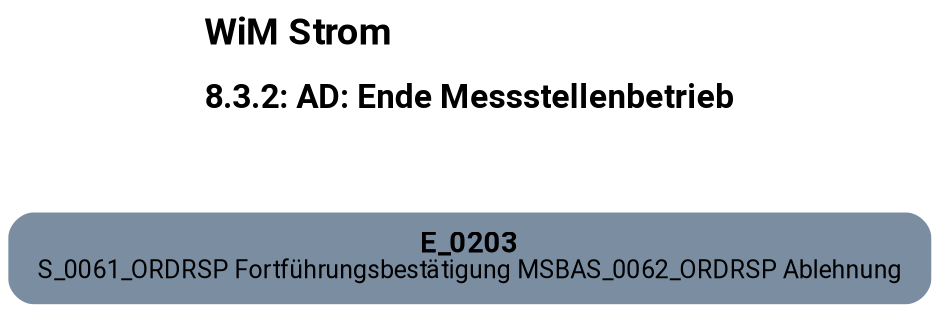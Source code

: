 digraph D {
    labelloc="t";
    label=<<B><FONT POINT-SIZE="18">WiM Strom</FONT></B><BR align="left"/><BR/><B><FONT POINT-SIZE="16">8.3.2: AD: Ende Messstellenbetrieb</FONT></B><BR align="left"/><BR/><BR/><BR/>>;
    ratio="compress";
    concentrate=true;
    pack=true;
    rankdir=TB;
    packmode="array";
    size="20,20";
    "Empty" [margin="0.2,0.12", shape=box, style="filled,rounded", penwidth=0.0, fillcolor="#7a8da1", label=<<B>E_0203</B><BR align="center"/><FONT point-size="12">S_0061_ORDRSP Fortführungsbestätigung MSBA
S_0062_ORDRSP Ablehnung</FONT><BR align="center"/>>, fontname="Roboto, sans-serif"];


    bgcolor="transparent";
fontname="Roboto, sans-serif";
}